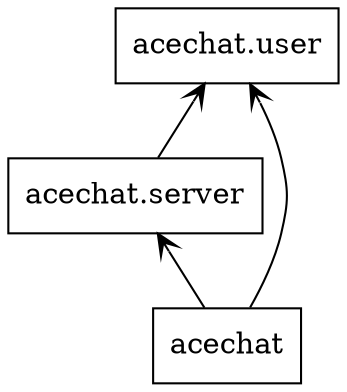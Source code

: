 digraph "packages_No_Name" {
charset="utf-8"
rankdir=BT
"0" [label="acechat", shape="box"];
"1" [label="acechat.server", shape="box"];
"2" [label="acechat.user", shape="box"];
"0" -> "1" [arrowhead="open", arrowtail="none"];
"0" -> "2" [arrowhead="open", arrowtail="none"];
"1" -> "2" [arrowhead="open", arrowtail="none"];
}
